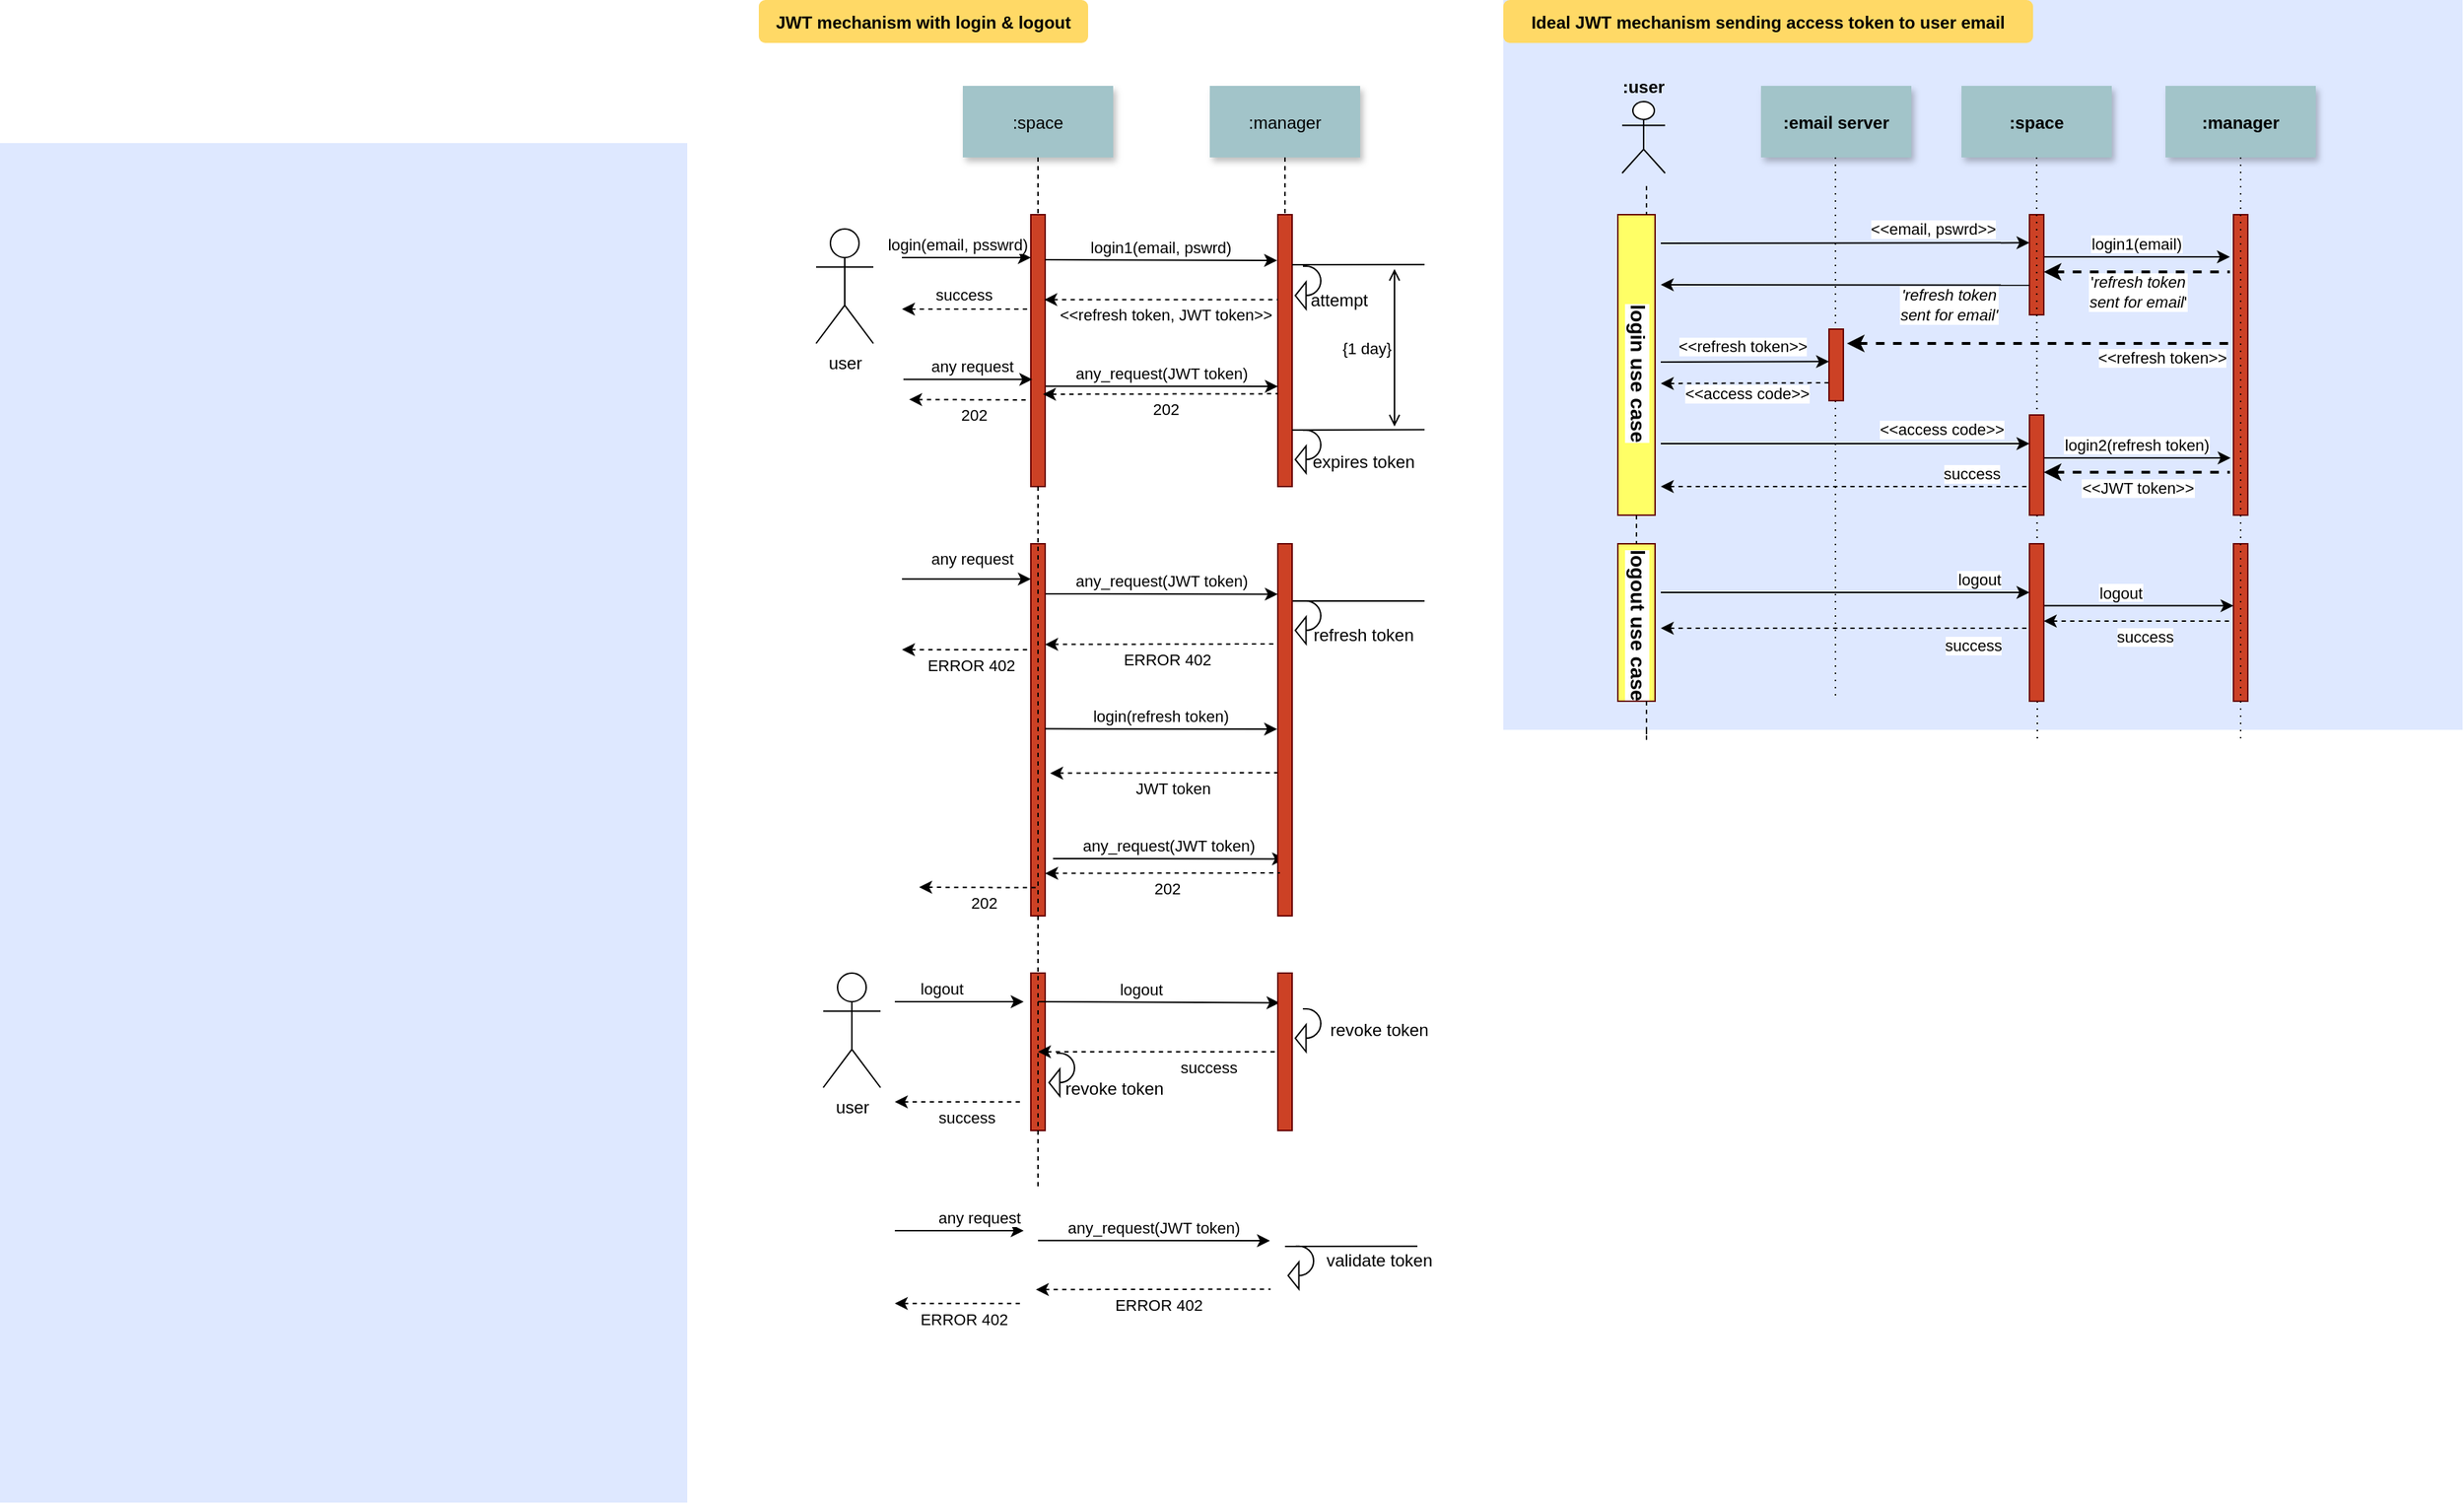 <mxfile version="13.5.3" type="device"><diagram name="Page-1" id="9361dd3d-8414-5efd-6122-117bd74ce7a7"><mxGraphModel dx="1443" dy="357" grid="1" gridSize="10" guides="1" tooltips="1" connect="1" arrows="1" fold="1" page="0" pageScale="1.5" pageWidth="826" pageHeight="1169" background="#ffffff" math="0" shadow="0"><root><mxCell id="0"/><mxCell id="1" parent="0"/><mxCell id="69" value="" style="fillColor=#DEE8FF;strokeColor=none" parent="1" vertex="1"><mxGeometry x="-520" y="100" width="480" height="950" as="geometry"/></mxCell><mxCell id="HkiXsHCEsJmDDIfT9yJ9-106" value="" style="fillColor=#DEE8FF;strokeColor=none" parent="1" vertex="1"><mxGeometry x="530" width="670" height="510" as="geometry"/></mxCell><mxCell id="HkiXsHCEsJmDDIfT9yJ9-195" value="" style="strokeColor=#660000;fillColor=#FFFF66;horizontal=1;" parent="1" vertex="1"><mxGeometry x="610" y="380" width="26" height="110" as="geometry"/></mxCell><mxCell id="HkiXsHCEsJmDDIfT9yJ9-185" value="" style="strokeColor=#660000;fillColor=#FFFF66;horizontal=1;" parent="1" vertex="1"><mxGeometry x="610" y="150" width="26" height="210" as="geometry"/></mxCell><mxCell id="HkiXsHCEsJmDDIfT9yJ9-160" value="" style="edgeStyle=elbowEdgeStyle;elbow=horizontal;endArrow=none;dashed=1;dashPattern=1 4;" parent="1" source="HkiXsHCEsJmDDIfT9yJ9-150" edge="1"><mxGeometry x="787.5" y="310" width="100" height="100" as="geometry"><mxPoint x="763.172" y="110" as="sourcePoint"/><mxPoint x="762" y="490" as="targetPoint"/></mxGeometry></mxCell><mxCell id="2" value="" style="fillColor=#CC4125;strokeColor=#660000" parent="1" vertex="1"><mxGeometry x="200" y="150" width="10" height="190" as="geometry"/></mxCell><mxCell id="3" value="login(email, psswrd)" style="edgeStyle=none;verticalLabelPosition=top;verticalAlign=bottom;labelPosition=left;align=right" parent="1" edge="1"><mxGeometry y="30.5" width="100" height="100" as="geometry"><mxPoint x="110" y="180" as="sourcePoint"/><mxPoint x="200" y="180" as="targetPoint"/><mxPoint x="45" as="offset"/></mxGeometry></mxCell><mxCell id="4" value=":space" style="shadow=1;fillColor=#A2C4C9;strokeColor=none" parent="1" vertex="1"><mxGeometry x="152.5" y="60" width="105" height="50" as="geometry"/></mxCell><mxCell id="6" value="" style="fillColor=#CC4125;strokeColor=#660000" parent="1" vertex="1"><mxGeometry x="372.5" y="150" width="10" height="190" as="geometry"/></mxCell><mxCell id="7" value=":manager" style="shadow=1;fillColor=#A2C4C9;strokeColor=none" parent="1" vertex="1"><mxGeometry x="325" y="60" width="105" height="50" as="geometry"/></mxCell><mxCell id="8" value="" style="edgeStyle=none;endArrow=none;dashed=1" parent="1" source="7" target="6" edge="1"><mxGeometry x="302.335" y="165" width="100" height="100" as="geometry"><mxPoint x="377.259" y="110" as="sourcePoint"/><mxPoint x="377.576" y="165" as="targetPoint"/></mxGeometry></mxCell><mxCell id="9" value="login1(email, pswrd)" style="edgeStyle=none;verticalLabelPosition=top;verticalAlign=bottom;" parent="1" edge="1"><mxGeometry x="220" y="94" width="100" height="100" as="geometry"><mxPoint x="210" y="181.5" as="sourcePoint"/><mxPoint x="372" y="182" as="targetPoint"/></mxGeometry></mxCell><mxCell id="11" value="" style="edgeStyle=none;verticalLabelPosition=top;verticalAlign=bottom;endArrow=none;startArrow=classic;dashed=1;entryX=0.061;entryY=0.238;entryDx=0;entryDy=0;entryPerimeter=0;" parent="1" edge="1"><mxGeometry x="219.39" y="121.929" width="100" height="100" as="geometry"><mxPoint x="209.39" y="209.429" as="sourcePoint"/><mxPoint x="372.5" y="209.41" as="targetPoint"/></mxGeometry></mxCell><mxCell id="HkiXsHCEsJmDDIfT9yJ9-90" value="&amp;lt;&amp;lt;refresh token, JWT token&amp;gt;&amp;gt;" style="edgeLabel;html=1;align=center;verticalAlign=middle;resizable=0;points=[];" parent="11" vertex="1" connectable="0"><mxGeometry relative="1" as="geometry"><mxPoint x="3" y="10.42" as="offset"/></mxGeometry></mxCell><mxCell id="12" value="" style="edgeStyle=none;verticalLabelPosition=top;verticalAlign=bottom;labelPosition=left;align=right;endArrow=none;startArrow=classic;dashed=1" parent="1" edge="1"><mxGeometry x="110" y="115.999" width="100" height="100" as="geometry"><mxPoint x="110" y="215.999" as="sourcePoint"/><mxPoint x="200" y="215.999" as="targetPoint"/></mxGeometry></mxCell><mxCell id="HkiXsHCEsJmDDIfT9yJ9-94" value="success" style="edgeLabel;html=1;align=center;verticalAlign=middle;resizable=0;points=[];" parent="12" vertex="1" connectable="0"><mxGeometry relative="1" as="geometry"><mxPoint x="-2.5" y="-10.36" as="offset"/></mxGeometry></mxCell><mxCell id="33" value="" style="edgeStyle=elbowEdgeStyle;elbow=horizontal;endArrow=none;dashed=1" parent="1" source="4" target="2" edge="1"><mxGeometry x="230.0" y="310" width="100" height="100" as="geometry"><mxPoint x="230.0" y="410" as="sourcePoint"/><mxPoint x="330" y="310" as="targetPoint"/></mxGeometry></mxCell><mxCell id="44" value="" style="edgeStyle=none;dashed=1;endArrow=none" parent="1" source="6tlUhuIi8tDVQOnIdH7v-107" edge="1"><mxGeometry x="50" y="300" width="100" height="100" as="geometry"><mxPoint x="50" y="400" as="sourcePoint"/><mxPoint x="205" y="490" as="targetPoint"/></mxGeometry></mxCell><mxCell id="52" value="" style="edgeStyle=none;endArrow=none;dashed=1" parent="1" source="6tlUhuIi8tDVQOnIdH7v-115" edge="1"><mxGeometry x="406.571" y="339.697" width="100" height="100" as="geometry"><mxPoint x="481.736" y="284.697" as="sourcePoint"/><mxPoint x="378" y="490" as="targetPoint"/></mxGeometry></mxCell><mxCell id="71" value="JWT mechanism with login &amp; logout" style="rounded=1;fontStyle=1;fillColor=#FFD966;strokeColor=none" parent="1" vertex="1"><mxGeometry x="10" width="230" height="30" as="geometry"/></mxCell><mxCell id="HkiXsHCEsJmDDIfT9yJ9-89" value="user" style="shape=umlActor;verticalLabelPosition=bottom;verticalAlign=top;html=1;outlineConnect=0;" parent="1" vertex="1"><mxGeometry x="50" y="160" width="40" height="80" as="geometry"/></mxCell><mxCell id="HkiXsHCEsJmDDIfT9yJ9-96" value="user" style="shape=umlActor;verticalLabelPosition=bottom;verticalAlign=top;html=1;outlineConnect=0;" parent="1" vertex="1"><mxGeometry x="55" y="680" width="40" height="80" as="geometry"/></mxCell><mxCell id="HkiXsHCEsJmDDIfT9yJ9-98" value="logout" style="edgeStyle=none;verticalLabelPosition=top;verticalAlign=bottom;labelPosition=left;align=right" parent="1" edge="1"><mxGeometry x="-5" y="320" width="100" height="100" as="geometry"><mxPoint x="105" y="700" as="sourcePoint"/><mxPoint x="195" y="700" as="targetPoint"/><mxPoint x="5" as="offset"/></mxGeometry></mxCell><mxCell id="HkiXsHCEsJmDDIfT9yJ9-99" value="" style="fillColor=#CC4125;strokeColor=#660000" parent="1" vertex="1"><mxGeometry x="200" y="680" width="10" height="110" as="geometry"/></mxCell><mxCell id="HkiXsHCEsJmDDIfT9yJ9-100" value="logout" style="edgeStyle=none;verticalLabelPosition=top;verticalAlign=bottom;labelPosition=left;align=right;entryX=0.117;entryY=0.189;entryDx=0;entryDy=0;entryPerimeter=0;" parent="1" edge="1" target="HkiXsHCEsJmDDIfT9yJ9-101"><mxGeometry x="95" y="320" width="100" height="100" as="geometry"><mxPoint x="205" y="700" as="sourcePoint"/><mxPoint x="366" y="697" as="targetPoint"/><mxPoint x="5" as="offset"/></mxGeometry></mxCell><mxCell id="HkiXsHCEsJmDDIfT9yJ9-101" value="" style="fillColor=#CC4125;strokeColor=#660000" parent="1" vertex="1"><mxGeometry x="372.5" y="680" width="10" height="110" as="geometry"/></mxCell><mxCell id="HkiXsHCEsJmDDIfT9yJ9-102" value="" style="edgeStyle=none;verticalLabelPosition=top;verticalAlign=bottom;endArrow=none;startArrow=classic;dashed=1;entryX=0;entryY=0.5;entryDx=0;entryDy=0;" parent="1" edge="1" target="HkiXsHCEsJmDDIfT9yJ9-101"><mxGeometry x="215" y="647.499" width="100" height="100" as="geometry"><mxPoint x="205" y="734.999" as="sourcePoint"/><mxPoint x="335" y="734.999" as="targetPoint"/></mxGeometry></mxCell><mxCell id="HkiXsHCEsJmDDIfT9yJ9-103" value="success" style="edgeLabel;html=1;align=center;verticalAlign=middle;resizable=0;points=[];" parent="HkiXsHCEsJmDDIfT9yJ9-102" vertex="1" connectable="0"><mxGeometry relative="1" as="geometry"><mxPoint x="35" y="10.42" as="offset"/></mxGeometry></mxCell><mxCell id="HkiXsHCEsJmDDIfT9yJ9-104" value="" style="edgeStyle=none;verticalLabelPosition=top;verticalAlign=bottom;endArrow=none;startArrow=classic;dashed=1" parent="1" edge="1"><mxGeometry x="75" y="682.499" width="100" height="100" as="geometry"><mxPoint x="105" y="770" as="sourcePoint"/><mxPoint x="195" y="769.999" as="targetPoint"/></mxGeometry></mxCell><mxCell id="HkiXsHCEsJmDDIfT9yJ9-105" value="success" style="edgeLabel;html=1;align=center;verticalAlign=middle;resizable=0;points=[];" parent="HkiXsHCEsJmDDIfT9yJ9-104" vertex="1" connectable="0"><mxGeometry relative="1" as="geometry"><mxPoint x="5" y="10.42" as="offset"/></mxGeometry></mxCell><mxCell id="HkiXsHCEsJmDDIfT9yJ9-108" value="" style="edgeStyle=none;verticalLabelPosition=top;verticalAlign=bottom;labelPosition=left;align=right" parent="1" edge="1"><mxGeometry width="100" height="100" as="geometry"><mxPoint x="640" y="170" as="sourcePoint"/><mxPoint x="897.5" y="169.66" as="targetPoint"/><mxPoint x="101" as="offset"/></mxGeometry></mxCell><mxCell id="HkiXsHCEsJmDDIfT9yJ9-109" value=":space" style="shadow=1;fillColor=#A2C4C9;strokeColor=none;fontStyle=1" parent="1" vertex="1"><mxGeometry x="850" y="60" width="105" height="50" as="geometry"/></mxCell><mxCell id="HkiXsHCEsJmDDIfT9yJ9-110" value="" style="fillColor=#CC4125;strokeColor=#660000" parent="1" vertex="1"><mxGeometry x="1040" y="150" width="10" height="210" as="geometry"/></mxCell><mxCell id="HkiXsHCEsJmDDIfT9yJ9-111" value=":manager" style="shadow=1;fillColor=#A2C4C9;strokeColor=none;fontStyle=1" parent="1" vertex="1"><mxGeometry x="992.5" y="60" width="105" height="50" as="geometry"/></mxCell><mxCell id="HkiXsHCEsJmDDIfT9yJ9-113" value="login1(email)" style="edgeStyle=none;verticalLabelPosition=top;verticalAlign=bottom" parent="1" edge="1"><mxGeometry x="917.5" y="92" width="100" height="100" as="geometry"><mxPoint x="907.5" y="179.5" as="sourcePoint"/><mxPoint x="1037.5" y="179.5" as="targetPoint"/></mxGeometry></mxCell><mxCell id="HkiXsHCEsJmDDIfT9yJ9-114" value="" style="edgeStyle=none;verticalLabelPosition=top;verticalAlign=bottom;endArrow=none;startArrow=classic;dashed=1;strokeWidth=2;" parent="1" edge="1"><mxGeometry x="917.5" y="102.499" width="100" height="100" as="geometry"><mxPoint x="907.5" y="189.999" as="sourcePoint"/><mxPoint x="1037.5" y="189.999" as="targetPoint"/></mxGeometry></mxCell><mxCell id="HkiXsHCEsJmDDIfT9yJ9-115" value="'&lt;i&gt;refresh token&lt;br&gt;sent for email&lt;/i&gt;'" style="edgeLabel;html=1;align=center;verticalAlign=middle;resizable=0;points=[];" parent="HkiXsHCEsJmDDIfT9yJ9-114" vertex="1" connectable="0"><mxGeometry relative="1" as="geometry"><mxPoint y="14" as="offset"/></mxGeometry></mxCell><mxCell id="HkiXsHCEsJmDDIfT9yJ9-151" value="&amp;lt;&amp;lt;refresh token&amp;gt;&amp;gt;" style="edgeLabel;html=1;align=center;verticalAlign=middle;resizable=0;points=[];" parent="HkiXsHCEsJmDDIfT9yJ9-114" vertex="1" connectable="0"><mxGeometry relative="1" as="geometry"><mxPoint x="17.5" y="60" as="offset"/></mxGeometry></mxCell><mxCell id="HkiXsHCEsJmDDIfT9yJ9-163" value="&amp;lt;&amp;lt;access code&amp;gt;&amp;gt;" style="edgeLabel;html=1;align=center;verticalAlign=middle;resizable=0;points=[];" parent="HkiXsHCEsJmDDIfT9yJ9-114" vertex="1" connectable="0"><mxGeometry relative="1" as="geometry"><mxPoint x="-272.33" y="85" as="offset"/></mxGeometry></mxCell><mxCell id="HkiXsHCEsJmDDIfT9yJ9-116" value="" style="edgeStyle=none;verticalLabelPosition=top;verticalAlign=bottom;labelPosition=left;align=right;endArrow=none;startArrow=classic;dashed=1;entryX=0;entryY=0.75;entryDx=0;entryDy=0;" parent="1" target="HkiXsHCEsJmDDIfT9yJ9-159" edge="1"><mxGeometry x="660" y="169.999" width="100" height="100" as="geometry"><mxPoint x="640" y="268" as="sourcePoint"/><mxPoint x="750" y="269.999" as="targetPoint"/></mxGeometry></mxCell><mxCell id="HkiXsHCEsJmDDIfT9yJ9-119" value="" style="edgeStyle=none;dashed=1;endArrow=none;exitX=0.5;exitY=1;exitDx=0;exitDy=0;dashPattern=1 4;" parent="1" source="HkiXsHCEsJmDDIfT9yJ9-187" edge="1"><mxGeometry x="747.5" y="285" width="100" height="100" as="geometry"><mxPoint x="747.5" y="385" as="sourcePoint"/><mxPoint x="903" y="485" as="targetPoint"/></mxGeometry></mxCell><mxCell id="HkiXsHCEsJmDDIfT9yJ9-121" value="Ideal JWT mechanism sending access token to user email" style="rounded=1;fontStyle=1;fillColor=#FFD966;strokeColor=none" parent="1" vertex="1"><mxGeometry x="530" width="370" height="30" as="geometry"/></mxCell><mxCell id="HkiXsHCEsJmDDIfT9yJ9-122" value="" style="shape=umlActor;verticalLabelPosition=bottom;verticalAlign=top;html=1;outlineConnect=0;" parent="1" vertex="1"><mxGeometry x="613" y="71" width="30" height="50" as="geometry"/></mxCell><mxCell id="HkiXsHCEsJmDDIfT9yJ9-124" value="" style="edgeStyle=none;verticalLabelPosition=top;verticalAlign=bottom;endArrow=none;startArrow=classic;dashed=1;strokeWidth=2;" parent="1" edge="1"><mxGeometry x="920" y="167.159" width="100" height="100" as="geometry"><mxPoint x="770" y="240" as="sourcePoint"/><mxPoint x="1040" y="240" as="targetPoint"/></mxGeometry></mxCell><mxCell id="HkiXsHCEsJmDDIfT9yJ9-127" value="logout" style="edgeStyle=none;verticalLabelPosition=top;verticalAlign=bottom;labelPosition=left;align=right;entryX=0;entryY=0.5;entryDx=0;entryDy=0;" parent="1" edge="1"><mxGeometry y="-21" width="100" height="100" as="geometry"><mxPoint x="640" y="414" as="sourcePoint"/><mxPoint x="897.5" y="414" as="targetPoint"/><mxPoint x="111" as="offset"/></mxGeometry></mxCell><mxCell id="HkiXsHCEsJmDDIfT9yJ9-129" value="logout" style="edgeStyle=none;verticalLabelPosition=top;verticalAlign=bottom;labelPosition=left;align=right;" parent="1" edge="1"><mxGeometry x="797" y="43.31" width="100" height="100" as="geometry"><mxPoint x="907" y="423.31" as="sourcePoint"/><mxPoint x="1040" y="423.31" as="targetPoint"/><mxPoint x="5" as="offset"/></mxGeometry></mxCell><mxCell id="HkiXsHCEsJmDDIfT9yJ9-131" value="" style="edgeStyle=none;verticalLabelPosition=top;verticalAlign=bottom;endArrow=none;startArrow=classic;dashed=1" parent="1" edge="1"><mxGeometry x="917.5" y="346.499" width="100" height="100" as="geometry"><mxPoint x="907.5" y="433.999" as="sourcePoint"/><mxPoint x="1037.5" y="433.999" as="targetPoint"/></mxGeometry></mxCell><mxCell id="HkiXsHCEsJmDDIfT9yJ9-132" value="success" style="edgeLabel;html=1;align=center;verticalAlign=middle;resizable=0;points=[];" parent="HkiXsHCEsJmDDIfT9yJ9-131" vertex="1" connectable="0"><mxGeometry relative="1" as="geometry"><mxPoint x="5" y="10.42" as="offset"/></mxGeometry></mxCell><mxCell id="HkiXsHCEsJmDDIfT9yJ9-133" value="" style="edgeStyle=none;verticalLabelPosition=top;verticalAlign=bottom;endArrow=none;startArrow=classic;dashed=1" parent="1" edge="1"><mxGeometry x="777.5" y="351.499" width="100" height="100" as="geometry"><mxPoint x="640" y="439" as="sourcePoint"/><mxPoint x="897.5" y="438.999" as="targetPoint"/></mxGeometry></mxCell><mxCell id="HkiXsHCEsJmDDIfT9yJ9-158" value="success" style="edgeLabel;html=1;align=center;verticalAlign=middle;resizable=0;points=[];" parent="HkiXsHCEsJmDDIfT9yJ9-133" vertex="1" connectable="0"><mxGeometry relative="1" as="geometry"><mxPoint x="89" y="12.0" as="offset"/></mxGeometry></mxCell><mxCell id="HkiXsHCEsJmDDIfT9yJ9-150" value=":email server" style="shadow=1;fillColor=#A2C4C9;strokeColor=none;fontStyle=1" parent="1" vertex="1"><mxGeometry x="710" y="60" width="105" height="50" as="geometry"/></mxCell><mxCell id="HkiXsHCEsJmDDIfT9yJ9-159" value="" style="fillColor=#CC4125;strokeColor=#660000" parent="1" vertex="1"><mxGeometry x="757.5" y="230" width="10" height="50" as="geometry"/></mxCell><mxCell id="HkiXsHCEsJmDDIfT9yJ9-161" value="login2(refresh token)" style="edgeStyle=none;verticalLabelPosition=top;verticalAlign=bottom" parent="1" edge="1"><mxGeometry x="917.5" y="232.5" width="100" height="100" as="geometry"><mxPoint x="907.5" y="320.0" as="sourcePoint"/><mxPoint x="1038" y="320" as="targetPoint"/></mxGeometry></mxCell><mxCell id="HkiXsHCEsJmDDIfT9yJ9-107" value="" style="fillColor=#CC4125;strokeColor=#660000" parent="1" vertex="1"><mxGeometry x="897.5" y="150" width="10" height="70" as="geometry"/></mxCell><mxCell id="HkiXsHCEsJmDDIfT9yJ9-162" value="" style="edgeStyle=none;dashed=1;endArrow=none;exitX=0.5;exitY=1;exitDx=0;exitDy=0;dashPattern=1 4;" parent="1" source="HkiXsHCEsJmDDIfT9yJ9-109" edge="1"><mxGeometry x="747.5" y="300" width="100" height="100" as="geometry"><mxPoint x="902.5" y="110" as="sourcePoint"/><mxPoint x="903" y="520" as="targetPoint"/></mxGeometry></mxCell><mxCell id="HkiXsHCEsJmDDIfT9yJ9-164" value="" style="edgeStyle=none;verticalLabelPosition=top;verticalAlign=bottom;labelPosition=left;align=right" parent="1" edge="1"><mxGeometry x="557.5" y="-127.34" width="100" height="100" as="geometry"><mxPoint x="640" y="253" as="sourcePoint"/><mxPoint x="757.5" y="252.66" as="targetPoint"/><mxPoint x="5" as="offset"/></mxGeometry></mxCell><mxCell id="HkiXsHCEsJmDDIfT9yJ9-166" value="" style="edgeStyle=none;verticalLabelPosition=top;verticalAlign=bottom;labelPosition=left;align=right" parent="1" edge="1"><mxGeometry y="-30" width="100" height="100" as="geometry"><mxPoint x="640" y="310" as="sourcePoint"/><mxPoint x="897.5" y="310" as="targetPoint"/><mxPoint x="111" y="-20" as="offset"/></mxGeometry></mxCell><mxCell id="HkiXsHCEsJmDDIfT9yJ9-167" value="" style="fillColor=#CC4125;strokeColor=#660000" parent="1" vertex="1"><mxGeometry x="897.5" y="290" width="10" height="70" as="geometry"/></mxCell><mxCell id="HkiXsHCEsJmDDIfT9yJ9-169" value="" style="edgeStyle=none;verticalLabelPosition=top;verticalAlign=bottom;endArrow=none;startArrow=classic;dashed=1;strokeWidth=2;" parent="1" edge="1"><mxGeometry x="917.5" y="242.499" width="100" height="100" as="geometry"><mxPoint x="907.5" y="329.999" as="sourcePoint"/><mxPoint x="1037.5" y="329.999" as="targetPoint"/></mxGeometry></mxCell><mxCell id="HkiXsHCEsJmDDIfT9yJ9-170" value="&amp;lt;&amp;lt;JWT token&amp;gt;&amp;gt;" style="edgeLabel;html=1;align=center;verticalAlign=middle;resizable=0;points=[];" parent="HkiXsHCEsJmDDIfT9yJ9-169" vertex="1" connectable="0"><mxGeometry relative="1" as="geometry"><mxPoint y="10.59" as="offset"/></mxGeometry></mxCell><mxCell id="HkiXsHCEsJmDDIfT9yJ9-173" value="" style="edgeStyle=none;verticalLabelPosition=top;verticalAlign=bottom;endArrow=none;startArrow=classic;dashed=1" parent="1" edge="1"><mxGeometry x="777.5" y="252.499" width="100" height="100" as="geometry"><mxPoint x="640" y="340" as="sourcePoint"/><mxPoint x="897.5" y="339.999" as="targetPoint"/></mxGeometry></mxCell><mxCell id="HkiXsHCEsJmDDIfT9yJ9-175" value="success" style="edgeLabel;html=1;align=center;verticalAlign=middle;resizable=0;points=[];" parent="HkiXsHCEsJmDDIfT9yJ9-173" vertex="1" connectable="0"><mxGeometry relative="1" as="geometry"><mxPoint x="88" y="-9.66" as="offset"/></mxGeometry></mxCell><mxCell id="HkiXsHCEsJmDDIfT9yJ9-190" value="&amp;lt;&amp;lt;access code&amp;gt;&amp;gt;" style="edgeLabel;html=1;align=center;verticalAlign=middle;resizable=0;points=[];" parent="HkiXsHCEsJmDDIfT9yJ9-173" vertex="1" connectable="0"><mxGeometry relative="1" as="geometry"><mxPoint x="67" y="-40" as="offset"/></mxGeometry></mxCell><mxCell id="HkiXsHCEsJmDDIfT9yJ9-191" value="&amp;lt;&amp;lt;email, pswrd&amp;gt;&amp;gt;" style="edgeLabel;html=1;align=center;verticalAlign=middle;resizable=0;points=[];" parent="HkiXsHCEsJmDDIfT9yJ9-173" vertex="1" connectable="0"><mxGeometry relative="1" as="geometry"><mxPoint x="61" y="-180" as="offset"/></mxGeometry></mxCell><mxCell id="HkiXsHCEsJmDDIfT9yJ9-178" value="" style="edgeStyle=elbowEdgeStyle;elbow=horizontal;endArrow=none;dashed=1;" parent="1" source="HkiXsHCEsJmDDIfT9yJ9-195" edge="1"><mxGeometry x="655.5" y="330" width="100" height="100" as="geometry"><mxPoint x="630" y="130" as="sourcePoint"/><mxPoint x="630" y="510" as="targetPoint"/><Array as="points"><mxPoint x="630" y="520"/></Array></mxGeometry></mxCell><mxCell id="HkiXsHCEsJmDDIfT9yJ9-180" value="&lt;b&gt;:user&lt;/b&gt;" style="text;html=1;strokeColor=none;fillColor=none;align=center;verticalAlign=middle;whiteSpace=wrap;rounded=0;" parent="1" vertex="1"><mxGeometry x="608" y="51" width="40" height="20" as="geometry"/></mxCell><mxCell id="HkiXsHCEsJmDDIfT9yJ9-181" value="" style="edgeStyle=none;verticalLabelPosition=top;verticalAlign=bottom;endArrow=none;startArrow=classic;strokeWidth=1;" parent="1" edge="1"><mxGeometry x="777.5" y="111.789" width="100" height="100" as="geometry"><mxPoint x="640" y="199" as="sourcePoint"/><mxPoint x="897.5" y="199.289" as="targetPoint"/></mxGeometry></mxCell><mxCell id="HkiXsHCEsJmDDIfT9yJ9-182" value="&lt;i&gt;'refresh token&lt;br&gt;sent for email'&lt;/i&gt;" style="edgeLabel;html=1;align=center;verticalAlign=middle;resizable=0;points=[];" parent="HkiXsHCEsJmDDIfT9yJ9-181" vertex="1" connectable="0"><mxGeometry relative="1" as="geometry"><mxPoint x="72.0" y="13.86" as="offset"/></mxGeometry></mxCell><mxCell id="HkiXsHCEsJmDDIfT9yJ9-183" value="&amp;lt;&amp;lt;refresh token&amp;gt;&amp;gt;" style="edgeLabel;html=1;align=center;verticalAlign=middle;resizable=0;points=[];" parent="HkiXsHCEsJmDDIfT9yJ9-181" vertex="1" connectable="0"><mxGeometry relative="1" as="geometry"><mxPoint x="-72.0" y="42.86" as="offset"/></mxGeometry></mxCell><mxCell id="HkiXsHCEsJmDDIfT9yJ9-184" value="&lt;div style=&quot;font-size: 14px;&quot;&gt;login use case&lt;/div&gt;" style="edgeLabel;html=1;align=center;verticalAlign=middle;resizable=0;points=[];rotation=90;fontStyle=1;fontSize=14;" parent="HkiXsHCEsJmDDIfT9yJ9-181" vertex="1" connectable="0"><mxGeometry relative="1" as="geometry"><mxPoint x="-145" y="60.86" as="offset"/></mxGeometry></mxCell><mxCell id="HkiXsHCEsJmDDIfT9yJ9-199" value="&lt;div style=&quot;font-size: 14px&quot;&gt;logout use case&lt;/div&gt;" style="edgeLabel;html=1;align=center;verticalAlign=middle;resizable=0;points=[];rotation=90;fontStyle=1;fontSize=14;" parent="HkiXsHCEsJmDDIfT9yJ9-181" vertex="1" connectable="0"><mxGeometry relative="1" as="geometry"><mxPoint x="-145" y="236.86" as="offset"/></mxGeometry></mxCell><mxCell id="HkiXsHCEsJmDDIfT9yJ9-186" value="" style="edgeStyle=elbowEdgeStyle;elbow=horizontal;endArrow=none;dashed=1;" parent="1" target="HkiXsHCEsJmDDIfT9yJ9-185" edge="1"><mxGeometry x="655.5" y="330" width="100" height="100" as="geometry"><mxPoint x="630" y="130" as="sourcePoint"/><mxPoint x="630" y="510" as="targetPoint"/></mxGeometry></mxCell><mxCell id="HkiXsHCEsJmDDIfT9yJ9-187" value="" style="fillColor=#CC4125;strokeColor=#660000" parent="1" vertex="1"><mxGeometry x="897.5" y="380" width="10" height="110" as="geometry"/></mxCell><mxCell id="HkiXsHCEsJmDDIfT9yJ9-193" value="" style="fillColor=#CC4125;strokeColor=#660000" parent="1" vertex="1"><mxGeometry x="1040" y="380" width="10" height="110" as="geometry"/></mxCell><mxCell id="HkiXsHCEsJmDDIfT9yJ9-194" value="" style="edgeStyle=none;endArrow=none;dashed=1;exitX=0.5;exitY=1;exitDx=0;exitDy=0;dashPattern=1 4;" parent="1" source="HkiXsHCEsJmDDIfT9yJ9-111" edge="1"><mxGeometry x="1074.071" y="339.697" width="100" height="100" as="geometry"><mxPoint x="1045" y="110" as="sourcePoint"/><mxPoint x="1045" y="520" as="targetPoint"/></mxGeometry></mxCell><mxCell id="HkiXsHCEsJmDDIfT9yJ9-196" value="" style="edgeStyle=elbowEdgeStyle;elbow=horizontal;endArrow=none;dashed=1;" parent="1" source="HkiXsHCEsJmDDIfT9yJ9-185" target="HkiXsHCEsJmDDIfT9yJ9-195" edge="1"><mxGeometry x="655.5" y="330" width="100" height="100" as="geometry"><mxPoint x="630" y="360" as="sourcePoint"/><mxPoint x="630" y="510" as="targetPoint"/></mxGeometry></mxCell><mxCell id="6tlUhuIi8tDVQOnIdH7v-73" value="{1 day}" style="edgeStyle=elbowEdgeStyle;elbow=horizontal;startArrow=open;endArrow=open;labelPosition=left;align=right" edge="1" parent="1"><mxGeometry x="333.706" y="207.17" width="100" height="100" as="geometry"><mxPoint x="454" y="188" as="sourcePoint"/><mxPoint x="454" y="298" as="targetPoint"/></mxGeometry></mxCell><mxCell id="6tlUhuIi8tDVQOnIdH7v-74" value="" style="edgeStyle=elbowEdgeStyle;elbow=vertical;endArrow=none;entryX=0.75;entryY=0.718;entryDx=0;entryDy=0;entryPerimeter=0;" edge="1" parent="1"><mxGeometry x="335" y="134.83" width="100" height="100" as="geometry"><mxPoint x="475" y="184.83" as="sourcePoint"/><mxPoint x="382.5" y="184.9" as="targetPoint"/></mxGeometry></mxCell><mxCell id="6tlUhuIi8tDVQOnIdH7v-75" value="any request" style="edgeStyle=none;verticalLabelPosition=top;verticalAlign=bottom;labelPosition=left;align=right" edge="1" parent="1"><mxGeometry y="-24.83" width="100" height="100" as="geometry"><mxPoint x="111.0" y="265.17" as="sourcePoint"/><mxPoint x="201.0" y="265.17" as="targetPoint"/><mxPoint x="34" as="offset"/></mxGeometry></mxCell><mxCell id="6tlUhuIi8tDVQOnIdH7v-76" value="" style="edgeStyle=elbowEdgeStyle;elbow=vertical;endArrow=none;entryX=0.75;entryY=0.718;entryDx=0;entryDy=0;entryPerimeter=0;" edge="1" parent="1"><mxGeometry x="335" y="370" width="100" height="100" as="geometry"><mxPoint x="475" y="420" as="sourcePoint"/><mxPoint x="382.5" y="420.07" as="targetPoint"/></mxGeometry></mxCell><mxCell id="6tlUhuIi8tDVQOnIdH7v-77" value="any request" style="edgeStyle=none;verticalLabelPosition=top;verticalAlign=bottom;labelPosition=left;align=right" edge="1" parent="1"><mxGeometry width="100" height="100" as="geometry"><mxPoint x="110" y="404.66" as="sourcePoint"/><mxPoint x="200" y="404.66" as="targetPoint"/><mxPoint x="35" y="-5" as="offset"/></mxGeometry></mxCell><mxCell id="6tlUhuIi8tDVQOnIdH7v-78" value="any_request(JWT token)" style="edgeStyle=none;verticalLabelPosition=top;verticalAlign=bottom;entryX=-0.05;entryY=0.165;entryDx=0;entryDy=0;entryPerimeter=0;" edge="1" parent="1"><mxGeometry x="220.5" y="327.5" width="100" height="100" as="geometry"><mxPoint x="210.5" y="415" as="sourcePoint"/><mxPoint x="372.5" y="415.2" as="targetPoint"/></mxGeometry></mxCell><mxCell id="6tlUhuIi8tDVQOnIdH7v-79" value="" style="edgeStyle=none;verticalLabelPosition=top;verticalAlign=bottom;endArrow=none;startArrow=classic;dashed=1;entryX=0.15;entryY=0.276;entryDx=0;entryDy=0;entryPerimeter=0;" edge="1" parent="1"><mxGeometry x="220" y="362.819" width="100" height="100" as="geometry"><mxPoint x="210" y="450.319" as="sourcePoint"/><mxPoint x="374" y="450.0" as="targetPoint"/></mxGeometry></mxCell><mxCell id="6tlUhuIi8tDVQOnIdH7v-80" value="ERROR 402" style="edgeLabel;html=1;align=center;verticalAlign=middle;resizable=0;points=[];" vertex="1" connectable="0" parent="6tlUhuIi8tDVQOnIdH7v-79"><mxGeometry relative="1" as="geometry"><mxPoint x="3" y="10.42" as="offset"/></mxGeometry></mxCell><mxCell id="6tlUhuIi8tDVQOnIdH7v-81" value="" style="edgeStyle=none;verticalLabelPosition=top;verticalAlign=bottom;endArrow=none;startArrow=classic;dashed=1;entryX=0.15;entryY=0.276;entryDx=0;entryDy=0;entryPerimeter=0;" edge="1" parent="1"><mxGeometry x="46" y="366.819" width="100" height="100" as="geometry"><mxPoint x="110" y="454" as="sourcePoint"/><mxPoint x="200" y="454" as="targetPoint"/></mxGeometry></mxCell><mxCell id="6tlUhuIi8tDVQOnIdH7v-82" value="ERROR 402" style="edgeLabel;html=1;align=center;verticalAlign=middle;resizable=0;points=[];" vertex="1" connectable="0" parent="6tlUhuIi8tDVQOnIdH7v-81"><mxGeometry relative="1" as="geometry"><mxPoint x="3" y="10.42" as="offset"/></mxGeometry></mxCell><mxCell id="6tlUhuIi8tDVQOnIdH7v-83" value="" style="html=1;shadow=0;dashed=0;align=center;verticalAlign=middle;shape=mxgraph.arrows2.uTurnArrow;dy=0;arrowHead=18.9;dx2=7.5;rotation=-180;" vertex="1" parent="1"><mxGeometry x="390" y="300.57" width="12.5" height="30" as="geometry"/></mxCell><mxCell id="6tlUhuIi8tDVQOnIdH7v-86" value="" style="html=1;shadow=0;dashed=0;align=center;verticalAlign=middle;shape=mxgraph.arrows2.uTurnArrow;dy=0;arrowHead=18.9;dx2=7.5;rotation=-180;" vertex="1" parent="1"><mxGeometry x="390" y="420" width="12.5" height="30" as="geometry"/></mxCell><mxCell id="6tlUhuIi8tDVQOnIdH7v-89" value="refresh token" style="text;html=1;align=center;verticalAlign=middle;resizable=0;points=[];autosize=1;" vertex="1" parent="1"><mxGeometry x="392" y="434" width="80" height="20" as="geometry"/></mxCell><mxCell id="6tlUhuIi8tDVQOnIdH7v-90" value="" style="edgeStyle=elbowEdgeStyle;elbow=vertical;endArrow=none;entryX=0.75;entryY=0.718;entryDx=0;entryDy=0;entryPerimeter=0;" edge="1" parent="1"><mxGeometry x="330" y="820.83" width="100" height="100" as="geometry"><mxPoint x="470" y="870.83" as="sourcePoint"/><mxPoint x="377.5" y="870.9" as="targetPoint"/></mxGeometry></mxCell><mxCell id="6tlUhuIi8tDVQOnIdH7v-91" value="any request" style="edgeStyle=none;verticalLabelPosition=top;verticalAlign=bottom;labelPosition=left;align=right" edge="1" parent="1"><mxGeometry x="-5" y="710.5" width="100" height="100" as="geometry"><mxPoint x="105" y="860" as="sourcePoint"/><mxPoint x="195" y="860" as="targetPoint"/><mxPoint x="45" as="offset"/></mxGeometry></mxCell><mxCell id="6tlUhuIi8tDVQOnIdH7v-92" value="any_request(JWT token)" style="edgeStyle=none;verticalLabelPosition=top;verticalAlign=bottom;entryX=-0.05;entryY=0.165;entryDx=0;entryDy=0;entryPerimeter=0;" edge="1" parent="1"><mxGeometry x="215" y="779.33" width="100" height="100" as="geometry"><mxPoint x="205" y="866.83" as="sourcePoint"/><mxPoint x="367" y="867.03" as="targetPoint"/></mxGeometry></mxCell><mxCell id="6tlUhuIi8tDVQOnIdH7v-93" value="" style="edgeStyle=none;verticalLabelPosition=top;verticalAlign=bottom;endArrow=none;startArrow=classic;dashed=1;entryX=0.15;entryY=0.276;entryDx=0;entryDy=0;entryPerimeter=0;" edge="1" parent="1"><mxGeometry x="213.5" y="813.649" width="100" height="100" as="geometry"><mxPoint x="203.5" y="901.149" as="sourcePoint"/><mxPoint x="367.5" y="900.83" as="targetPoint"/></mxGeometry></mxCell><mxCell id="6tlUhuIi8tDVQOnIdH7v-94" value="ERROR 402" style="edgeLabel;html=1;align=center;verticalAlign=middle;resizable=0;points=[];" vertex="1" connectable="0" parent="6tlUhuIi8tDVQOnIdH7v-93"><mxGeometry relative="1" as="geometry"><mxPoint x="3" y="10.42" as="offset"/></mxGeometry></mxCell><mxCell id="6tlUhuIi8tDVQOnIdH7v-95" value="" style="edgeStyle=none;verticalLabelPosition=top;verticalAlign=bottom;endArrow=none;startArrow=classic;dashed=1;entryX=0.15;entryY=0.276;entryDx=0;entryDy=0;entryPerimeter=0;" edge="1" parent="1"><mxGeometry x="41" y="823.649" width="100" height="100" as="geometry"><mxPoint x="105" y="910.83" as="sourcePoint"/><mxPoint x="195" y="910.83" as="targetPoint"/></mxGeometry></mxCell><mxCell id="6tlUhuIi8tDVQOnIdH7v-96" value="ERROR 402" style="edgeLabel;html=1;align=center;verticalAlign=middle;resizable=0;points=[];" vertex="1" connectable="0" parent="6tlUhuIi8tDVQOnIdH7v-95"><mxGeometry relative="1" as="geometry"><mxPoint x="3" y="10.42" as="offset"/></mxGeometry></mxCell><mxCell id="6tlUhuIi8tDVQOnIdH7v-97" value="" style="html=1;shadow=0;dashed=0;align=center;verticalAlign=middle;shape=mxgraph.arrows2.uTurnArrow;dy=0;arrowHead=18.9;dx2=7.5;rotation=-180;" vertex="1" parent="1"><mxGeometry x="385" y="870.83" width="12.5" height="30" as="geometry"/></mxCell><mxCell id="6tlUhuIi8tDVQOnIdH7v-98" value="validate token" style="text;html=1;align=center;verticalAlign=middle;resizable=0;points=[];autosize=1;" vertex="1" parent="1"><mxGeometry x="397.5" y="870.83" width="90" height="20" as="geometry"/></mxCell><mxCell id="6tlUhuIi8tDVQOnIdH7v-99" value="any_request(JWT token)" style="edgeStyle=none;verticalLabelPosition=top;verticalAlign=bottom;entryX=-0.05;entryY=0.165;entryDx=0;entryDy=0;entryPerimeter=0;" edge="1" parent="1"><mxGeometry x="220.5" y="182.33" width="100" height="100" as="geometry"><mxPoint x="210.5" y="269.83" as="sourcePoint"/><mxPoint x="372.5" y="270.03" as="targetPoint"/></mxGeometry></mxCell><mxCell id="6tlUhuIi8tDVQOnIdH7v-100" value="" style="edgeStyle=elbowEdgeStyle;elbow=vertical;endArrow=none;entryX=0.75;entryY=0.718;entryDx=0;entryDy=0;entryPerimeter=0;" edge="1" parent="1"><mxGeometry x="335" y="250.23" width="100" height="100" as="geometry"><mxPoint x="475" y="300.23" as="sourcePoint"/><mxPoint x="382.5" y="300.3" as="targetPoint"/></mxGeometry></mxCell><mxCell id="6tlUhuIi8tDVQOnIdH7v-101" value="" style="edgeStyle=none;verticalLabelPosition=top;verticalAlign=bottom;endArrow=none;startArrow=classic;dashed=1;entryX=0.15;entryY=0.276;entryDx=0;entryDy=0;entryPerimeter=0;" edge="1" parent="1"><mxGeometry x="218.5" y="187.989" width="100" height="100" as="geometry"><mxPoint x="208.5" y="275.489" as="sourcePoint"/><mxPoint x="372.5" y="275.17" as="targetPoint"/></mxGeometry></mxCell><mxCell id="6tlUhuIi8tDVQOnIdH7v-102" value="202" style="edgeLabel;html=1;align=center;verticalAlign=middle;resizable=0;points=[];" vertex="1" connectable="0" parent="6tlUhuIi8tDVQOnIdH7v-101"><mxGeometry relative="1" as="geometry"><mxPoint x="3" y="10.42" as="offset"/></mxGeometry></mxCell><mxCell id="6tlUhuIi8tDVQOnIdH7v-103" value="" style="edgeStyle=none;verticalLabelPosition=top;verticalAlign=bottom;endArrow=none;startArrow=classic;dashed=1;entryX=0.15;entryY=0.276;entryDx=0;entryDy=0;entryPerimeter=0;" edge="1" parent="1"><mxGeometry x="44" y="192.299" width="100" height="100" as="geometry"><mxPoint x="115" y="279.17" as="sourcePoint"/><mxPoint x="198.0" y="279.48" as="targetPoint"/></mxGeometry></mxCell><mxCell id="6tlUhuIi8tDVQOnIdH7v-104" value="202" style="edgeLabel;html=1;align=center;verticalAlign=middle;resizable=0;points=[];" vertex="1" connectable="0" parent="6tlUhuIi8tDVQOnIdH7v-103"><mxGeometry relative="1" as="geometry"><mxPoint x="3" y="10.42" as="offset"/></mxGeometry></mxCell><mxCell id="6tlUhuIi8tDVQOnIdH7v-107" value="" style="fillColor=#CC4125;strokeColor=#660000" vertex="1" parent="1"><mxGeometry x="200" y="380" width="10" height="260" as="geometry"/></mxCell><mxCell id="6tlUhuIi8tDVQOnIdH7v-108" value="" style="edgeStyle=none;dashed=1;endArrow=none" edge="1" parent="1" source="2"><mxGeometry x="50" y="300" width="100" height="100" as="geometry"><mxPoint x="205.0" y="360" as="sourcePoint"/><mxPoint x="205" y="830" as="targetPoint"/></mxGeometry></mxCell><mxCell id="6tlUhuIi8tDVQOnIdH7v-110" value="login(refresh token)" style="edgeStyle=none;verticalLabelPosition=top;verticalAlign=bottom;entryX=-0.05;entryY=0.165;entryDx=0;entryDy=0;entryPerimeter=0;" edge="1" parent="1"><mxGeometry x="220" y="421.81" width="100" height="100" as="geometry"><mxPoint x="210" y="509.31" as="sourcePoint"/><mxPoint x="372.0" y="509.51" as="targetPoint"/></mxGeometry></mxCell><mxCell id="6tlUhuIi8tDVQOnIdH7v-111" value="" style="edgeStyle=none;verticalLabelPosition=top;verticalAlign=bottom;endArrow=none;startArrow=classic;dashed=1;entryX=0.15;entryY=0.276;entryDx=0;entryDy=0;entryPerimeter=0;" edge="1" parent="1"><mxGeometry x="223.5" y="452.819" width="100" height="100" as="geometry"><mxPoint x="213.5" y="540.319" as="sourcePoint"/><mxPoint x="377.5" y="540" as="targetPoint"/></mxGeometry></mxCell><mxCell id="6tlUhuIi8tDVQOnIdH7v-112" value="JWT token" style="edgeLabel;html=1;align=center;verticalAlign=middle;resizable=0;points=[];" vertex="1" connectable="0" parent="6tlUhuIi8tDVQOnIdH7v-111"><mxGeometry relative="1" as="geometry"><mxPoint x="3" y="10.42" as="offset"/></mxGeometry></mxCell><mxCell id="6tlUhuIi8tDVQOnIdH7v-114" value="any_request(JWT token)" style="edgeStyle=none;verticalLabelPosition=top;verticalAlign=bottom;entryX=-0.05;entryY=0.165;entryDx=0;entryDy=0;entryPerimeter=0;" edge="1" parent="1"><mxGeometry x="225.5" y="512.5" width="100" height="100" as="geometry"><mxPoint x="215.5" y="600" as="sourcePoint"/><mxPoint x="377.5" y="600.2" as="targetPoint"/></mxGeometry></mxCell><mxCell id="6tlUhuIi8tDVQOnIdH7v-115" value="" style="fillColor=#CC4125;strokeColor=#660000" vertex="1" parent="1"><mxGeometry x="372.5" y="380" width="10" height="260" as="geometry"/></mxCell><mxCell id="6tlUhuIi8tDVQOnIdH7v-117" value="" style="edgeStyle=none;verticalLabelPosition=top;verticalAlign=bottom;endArrow=none;startArrow=classic;dashed=1;entryX=0.15;entryY=0.276;entryDx=0;entryDy=0;entryPerimeter=0;" edge="1" parent="1"><mxGeometry x="220" y="522.819" width="100" height="100" as="geometry"><mxPoint x="210" y="610.319" as="sourcePoint"/><mxPoint x="374" y="610" as="targetPoint"/></mxGeometry></mxCell><mxCell id="6tlUhuIi8tDVQOnIdH7v-118" value="202" style="edgeLabel;html=1;align=center;verticalAlign=middle;resizable=0;points=[];" vertex="1" connectable="0" parent="6tlUhuIi8tDVQOnIdH7v-117"><mxGeometry relative="1" as="geometry"><mxPoint x="3" y="10.42" as="offset"/></mxGeometry></mxCell><mxCell id="6tlUhuIi8tDVQOnIdH7v-119" value="" style="edgeStyle=none;verticalLabelPosition=top;verticalAlign=bottom;endArrow=none;startArrow=classic;dashed=1;entryX=0.15;entryY=0.276;entryDx=0;entryDy=0;entryPerimeter=0;" edge="1" parent="1"><mxGeometry x="51" y="533.129" width="100" height="100" as="geometry"><mxPoint x="122" y="620" as="sourcePoint"/><mxPoint x="205" y="620.31" as="targetPoint"/></mxGeometry></mxCell><mxCell id="6tlUhuIi8tDVQOnIdH7v-120" value="202" style="edgeLabel;html=1;align=center;verticalAlign=middle;resizable=0;points=[];" vertex="1" connectable="0" parent="6tlUhuIi8tDVQOnIdH7v-119"><mxGeometry relative="1" as="geometry"><mxPoint x="3" y="10.42" as="offset"/></mxGeometry></mxCell><mxCell id="6tlUhuIi8tDVQOnIdH7v-121" value="expires token" style="text;html=1;align=center;verticalAlign=middle;resizable=0;points=[];autosize=1;" vertex="1" parent="1"><mxGeometry x="387" y="312.57" width="90" height="20" as="geometry"/></mxCell><mxCell id="6tlUhuIi8tDVQOnIdH7v-122" value="revoke token" style="text;html=1;align=center;verticalAlign=middle;resizable=0;points=[];autosize=1;" vertex="1" parent="1"><mxGeometry x="402.5" y="710" width="80" height="20" as="geometry"/></mxCell><mxCell id="6tlUhuIi8tDVQOnIdH7v-123" value="" style="html=1;shadow=0;dashed=0;align=center;verticalAlign=middle;shape=mxgraph.arrows2.uTurnArrow;dy=0;arrowHead=18.9;dx2=7.5;rotation=-180;" vertex="1" parent="1"><mxGeometry x="390" y="705" width="12.5" height="30" as="geometry"/></mxCell><mxCell id="6tlUhuIi8tDVQOnIdH7v-124" value="" style="html=1;shadow=0;dashed=0;align=center;verticalAlign=middle;shape=mxgraph.arrows2.uTurnArrow;dy=0;arrowHead=18.9;dx2=7.5;rotation=-180;" vertex="1" parent="1"><mxGeometry x="218" y="736" width="12.5" height="30" as="geometry"/></mxCell><mxCell id="6tlUhuIi8tDVQOnIdH7v-125" value="revoke token" style="text;html=1;align=center;verticalAlign=middle;resizable=0;points=[];autosize=1;" vertex="1" parent="1"><mxGeometry x="218" y="751" width="80" height="20" as="geometry"/></mxCell><mxCell id="6tlUhuIi8tDVQOnIdH7v-127" value="attempt" style="text;html=1;align=center;verticalAlign=middle;resizable=0;points=[];autosize=1;" vertex="1" parent="1"><mxGeometry x="385" y="200" width="60" height="20" as="geometry"/></mxCell><mxCell id="6tlUhuIi8tDVQOnIdH7v-128" value="" style="html=1;shadow=0;dashed=0;align=center;verticalAlign=middle;shape=mxgraph.arrows2.uTurnArrow;dy=0;arrowHead=18.9;dx2=7.5;rotation=-180;" vertex="1" parent="1"><mxGeometry x="390" y="186" width="12.5" height="30" as="geometry"/></mxCell></root></mxGraphModel></diagram></mxfile>
